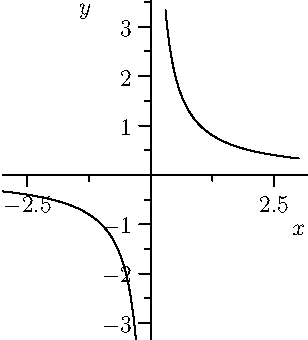 import graph;
size(6cm);

real x(real t) { return t; }
real y(real t) { return 1/t; }
void showpoint(real f(real x), real a) {
  draw((a,0) -- (a,f(a)) -- (0,f(a)),dashed);
}
void showpoint(real x(real t), real y(real t), real t) {
  draw((x(t),0)--(x(t),y(t))--(0,y(t)),dashed);
  dot((x(t),y(t)));
}

// this is to allow "- function" to be a function.
typedef real func (real);
func operator - (func f) {
  return new real(real x) { return - f(x); };
}


draw(graph(x,y,-3,-0.3));
draw(graph(-x,-y,-3,-0.3));

xaxis("$x$",RightTicks(NoZero));
yaxis("$y$",LeftTicks(NoZero));
